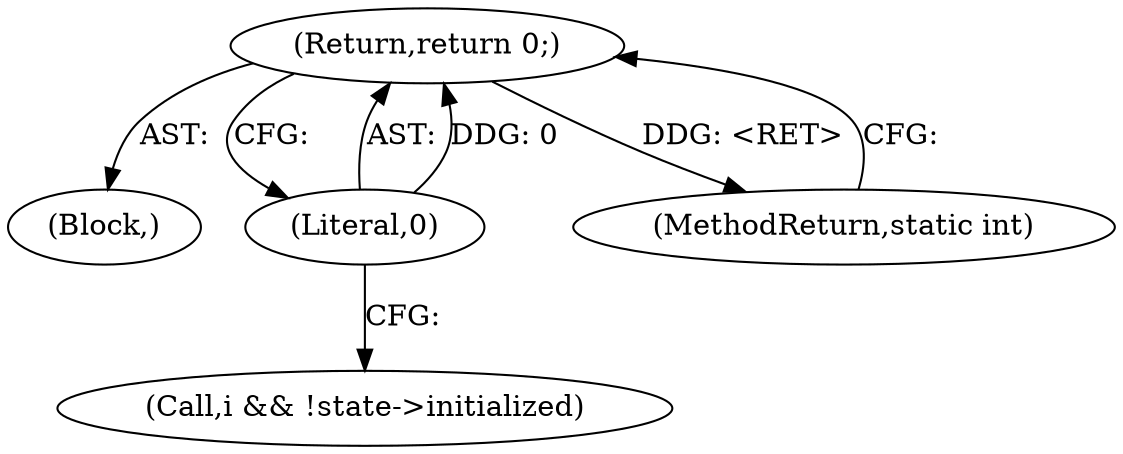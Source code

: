 digraph "1_linux_606142af57dad981b78707234cfbd15f9f7b7125_2@del" {
"1000144" [label="(Return,return 0;)"];
"1000145" [label="(Literal,0)"];
"1000104" [label="(Block,)"];
"1000145" [label="(Literal,0)"];
"1000146" [label="(MethodReturn,static int)"];
"1000124" [label="(Call,i && !state->initialized)"];
"1000144" [label="(Return,return 0;)"];
"1000144" -> "1000104"  [label="AST: "];
"1000144" -> "1000145"  [label="CFG: "];
"1000145" -> "1000144"  [label="AST: "];
"1000146" -> "1000144"  [label="CFG: "];
"1000144" -> "1000146"  [label="DDG: <RET>"];
"1000145" -> "1000144"  [label="DDG: 0"];
"1000145" -> "1000124"  [label="CFG: "];
}
